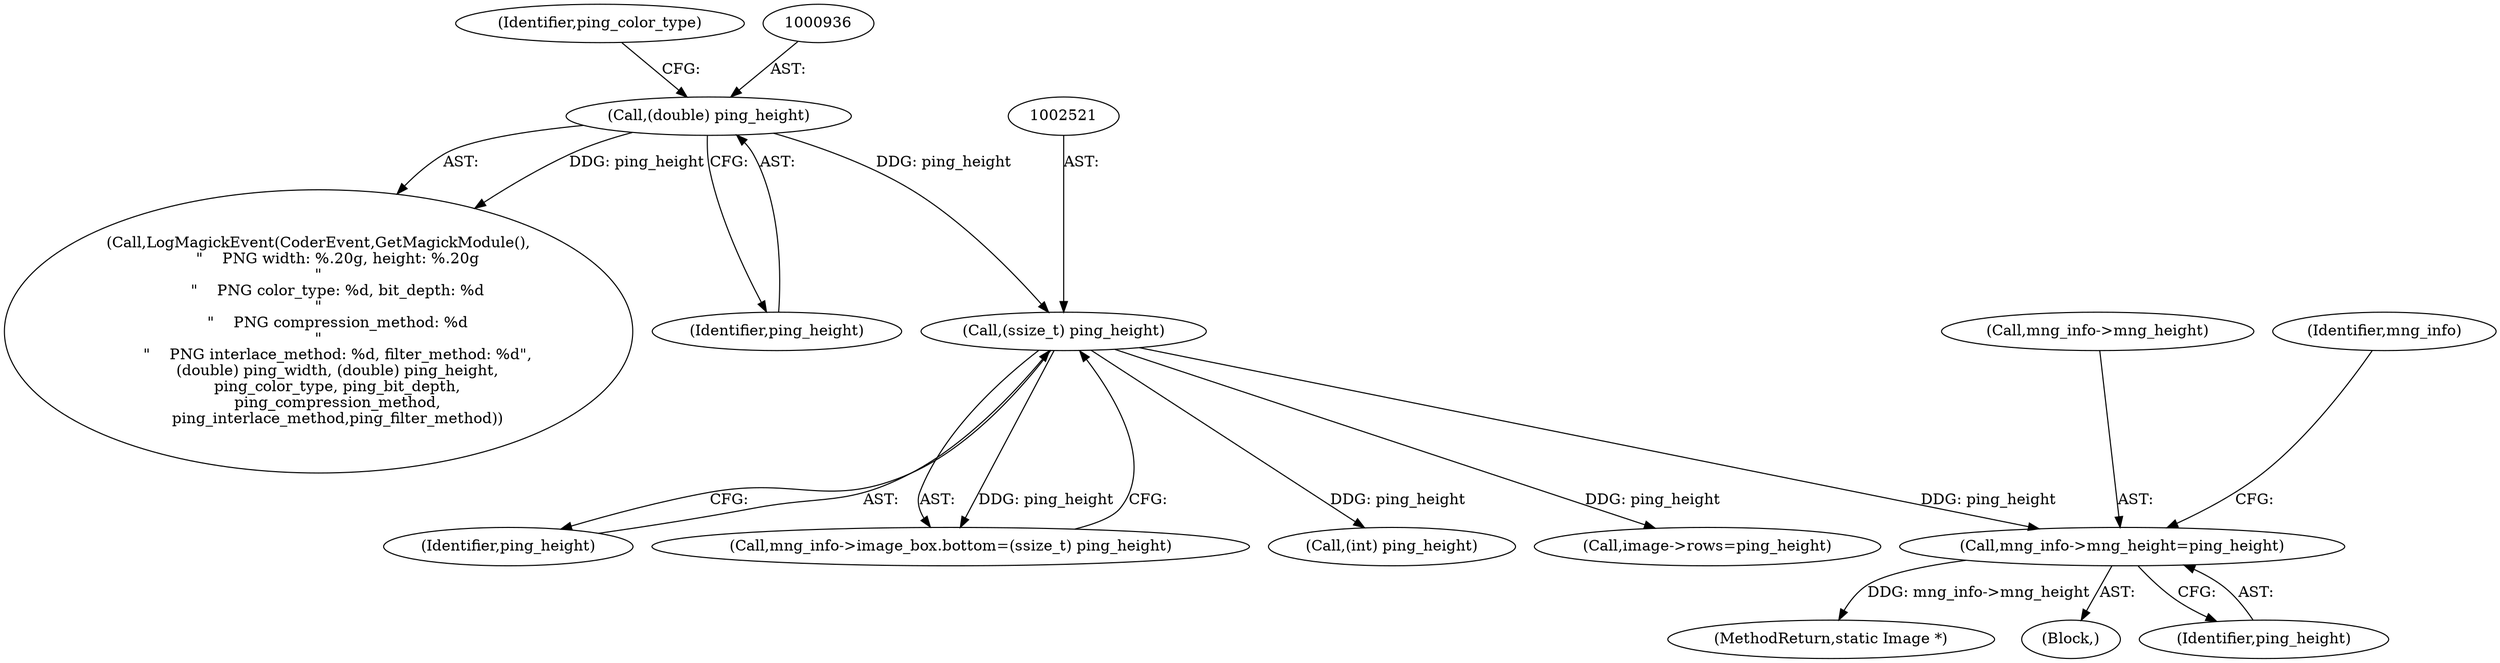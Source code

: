 digraph "0_ImageMagick_8ca35831e91c3db8c6d281d09b605001003bec08@pointer" {
"1002535" [label="(Call,mng_info->mng_height=ping_height)"];
"1002520" [label="(Call,(ssize_t) ping_height)"];
"1000935" [label="(Call,(double) ping_height)"];
"1002520" [label="(Call,(ssize_t) ping_height)"];
"1002961" [label="(Call,(int) ping_height)"];
"1002579" [label="(Call,image->rows=ping_height)"];
"1002536" [label="(Call,mng_info->mng_height)"];
"1002542" [label="(Identifier,mng_info)"];
"1000935" [label="(Call,(double) ping_height)"];
"1000938" [label="(Identifier,ping_color_type)"];
"1002535" [label="(Call,mng_info->mng_height=ping_height)"];
"1005492" [label="(MethodReturn,static Image *)"];
"1002522" [label="(Identifier,ping_height)"];
"1000928" [label="(Call,LogMagickEvent(CoderEvent,GetMagickModule(),\n        \"    PNG width: %.20g, height: %.20g\n\"\n        \"    PNG color_type: %d, bit_depth: %d\n\"\n        \"    PNG compression_method: %d\n\"\n        \"    PNG interlace_method: %d, filter_method: %d\",\n        (double) ping_width, (double) ping_height,\n        ping_color_type, ping_bit_depth,\n        ping_compression_method,\n        ping_interlace_method,ping_filter_method))"];
"1002529" [label="(Block,)"];
"1000937" [label="(Identifier,ping_height)"];
"1002539" [label="(Identifier,ping_height)"];
"1002514" [label="(Call,mng_info->image_box.bottom=(ssize_t) ping_height)"];
"1002535" -> "1002529"  [label="AST: "];
"1002535" -> "1002539"  [label="CFG: "];
"1002536" -> "1002535"  [label="AST: "];
"1002539" -> "1002535"  [label="AST: "];
"1002542" -> "1002535"  [label="CFG: "];
"1002535" -> "1005492"  [label="DDG: mng_info->mng_height"];
"1002520" -> "1002535"  [label="DDG: ping_height"];
"1002520" -> "1002514"  [label="AST: "];
"1002520" -> "1002522"  [label="CFG: "];
"1002521" -> "1002520"  [label="AST: "];
"1002522" -> "1002520"  [label="AST: "];
"1002514" -> "1002520"  [label="CFG: "];
"1002520" -> "1002514"  [label="DDG: ping_height"];
"1000935" -> "1002520"  [label="DDG: ping_height"];
"1002520" -> "1002579"  [label="DDG: ping_height"];
"1002520" -> "1002961"  [label="DDG: ping_height"];
"1000935" -> "1000928"  [label="AST: "];
"1000935" -> "1000937"  [label="CFG: "];
"1000936" -> "1000935"  [label="AST: "];
"1000937" -> "1000935"  [label="AST: "];
"1000938" -> "1000935"  [label="CFG: "];
"1000935" -> "1000928"  [label="DDG: ping_height"];
}

